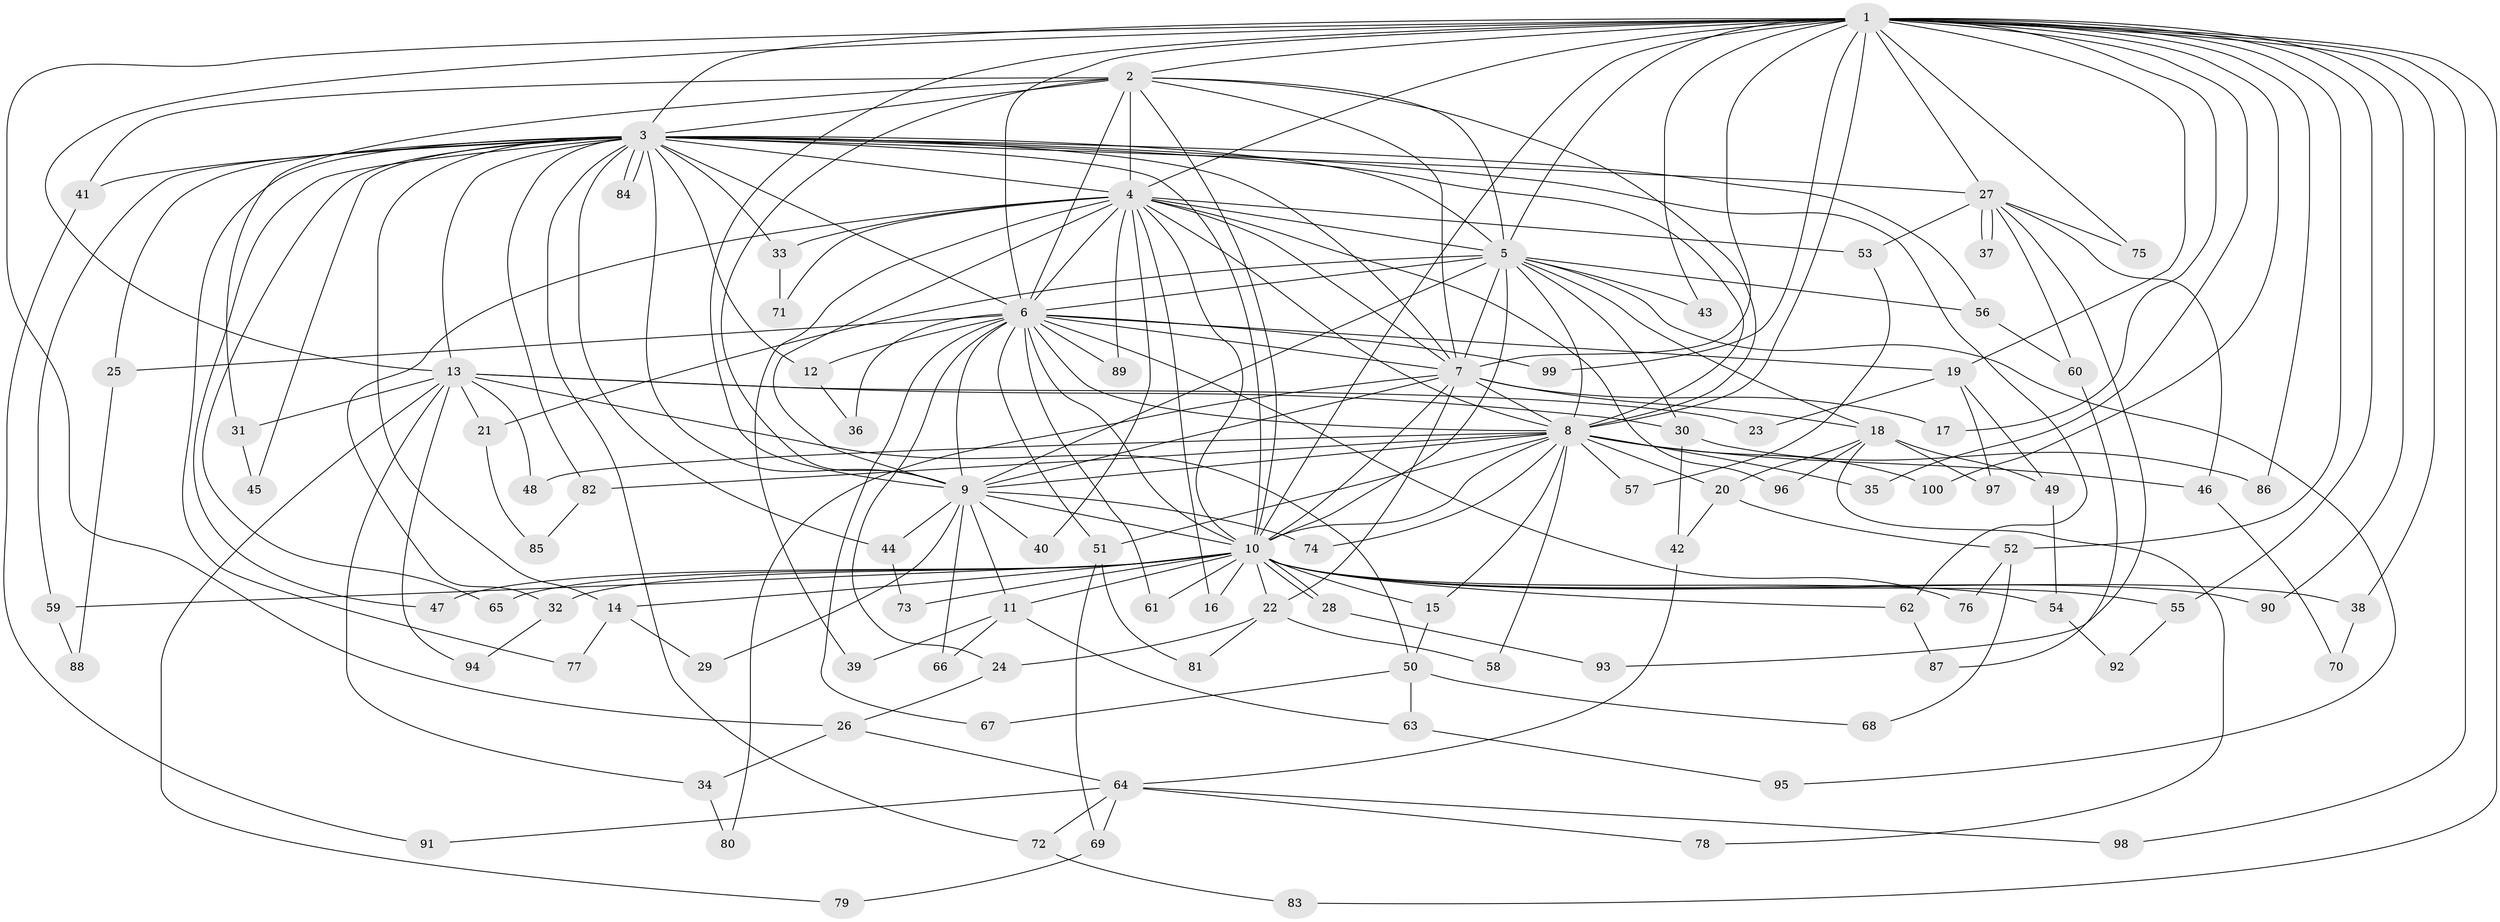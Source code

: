 // Generated by graph-tools (version 1.1) at 2025/38/02/21/25 10:38:52]
// undirected, 100 vertices, 225 edges
graph export_dot {
graph [start="1"]
  node [color=gray90,style=filled];
  1;
  2;
  3;
  4;
  5;
  6;
  7;
  8;
  9;
  10;
  11;
  12;
  13;
  14;
  15;
  16;
  17;
  18;
  19;
  20;
  21;
  22;
  23;
  24;
  25;
  26;
  27;
  28;
  29;
  30;
  31;
  32;
  33;
  34;
  35;
  36;
  37;
  38;
  39;
  40;
  41;
  42;
  43;
  44;
  45;
  46;
  47;
  48;
  49;
  50;
  51;
  52;
  53;
  54;
  55;
  56;
  57;
  58;
  59;
  60;
  61;
  62;
  63;
  64;
  65;
  66;
  67;
  68;
  69;
  70;
  71;
  72;
  73;
  74;
  75;
  76;
  77;
  78;
  79;
  80;
  81;
  82;
  83;
  84;
  85;
  86;
  87;
  88;
  89;
  90;
  91;
  92;
  93;
  94;
  95;
  96;
  97;
  98;
  99;
  100;
  1 -- 2;
  1 -- 3;
  1 -- 4;
  1 -- 5;
  1 -- 6;
  1 -- 7;
  1 -- 8;
  1 -- 9;
  1 -- 10;
  1 -- 13;
  1 -- 17;
  1 -- 19;
  1 -- 26;
  1 -- 27;
  1 -- 35;
  1 -- 38;
  1 -- 43;
  1 -- 52;
  1 -- 55;
  1 -- 75;
  1 -- 83;
  1 -- 86;
  1 -- 90;
  1 -- 98;
  1 -- 99;
  1 -- 100;
  2 -- 3;
  2 -- 4;
  2 -- 5;
  2 -- 6;
  2 -- 7;
  2 -- 8;
  2 -- 9;
  2 -- 10;
  2 -- 31;
  2 -- 41;
  3 -- 4;
  3 -- 5;
  3 -- 6;
  3 -- 7;
  3 -- 8;
  3 -- 9;
  3 -- 10;
  3 -- 12;
  3 -- 13;
  3 -- 14;
  3 -- 25;
  3 -- 27;
  3 -- 33;
  3 -- 41;
  3 -- 44;
  3 -- 45;
  3 -- 47;
  3 -- 56;
  3 -- 59;
  3 -- 62;
  3 -- 65;
  3 -- 72;
  3 -- 77;
  3 -- 82;
  3 -- 84;
  3 -- 84;
  4 -- 5;
  4 -- 6;
  4 -- 7;
  4 -- 8;
  4 -- 9;
  4 -- 10;
  4 -- 16;
  4 -- 32;
  4 -- 33;
  4 -- 39;
  4 -- 40;
  4 -- 53;
  4 -- 71;
  4 -- 89;
  4 -- 96;
  5 -- 6;
  5 -- 7;
  5 -- 8;
  5 -- 9;
  5 -- 10;
  5 -- 18;
  5 -- 21;
  5 -- 30;
  5 -- 43;
  5 -- 56;
  5 -- 95;
  6 -- 7;
  6 -- 8;
  6 -- 9;
  6 -- 10;
  6 -- 12;
  6 -- 19;
  6 -- 24;
  6 -- 25;
  6 -- 36;
  6 -- 51;
  6 -- 61;
  6 -- 67;
  6 -- 76;
  6 -- 89;
  6 -- 99;
  7 -- 8;
  7 -- 9;
  7 -- 10;
  7 -- 17;
  7 -- 18;
  7 -- 22;
  7 -- 80;
  8 -- 9;
  8 -- 10;
  8 -- 15;
  8 -- 20;
  8 -- 35;
  8 -- 46;
  8 -- 48;
  8 -- 51;
  8 -- 57;
  8 -- 58;
  8 -- 74;
  8 -- 82;
  8 -- 100;
  9 -- 10;
  9 -- 11;
  9 -- 29;
  9 -- 40;
  9 -- 44;
  9 -- 66;
  9 -- 74;
  10 -- 11;
  10 -- 14;
  10 -- 15;
  10 -- 16;
  10 -- 22;
  10 -- 28;
  10 -- 28;
  10 -- 32;
  10 -- 38;
  10 -- 47;
  10 -- 54;
  10 -- 55;
  10 -- 59;
  10 -- 61;
  10 -- 62;
  10 -- 65;
  10 -- 73;
  10 -- 90;
  11 -- 39;
  11 -- 63;
  11 -- 66;
  12 -- 36;
  13 -- 21;
  13 -- 23;
  13 -- 30;
  13 -- 31;
  13 -- 34;
  13 -- 48;
  13 -- 50;
  13 -- 79;
  13 -- 94;
  14 -- 29;
  14 -- 77;
  15 -- 50;
  18 -- 20;
  18 -- 49;
  18 -- 78;
  18 -- 96;
  18 -- 97;
  19 -- 23;
  19 -- 49;
  19 -- 97;
  20 -- 42;
  20 -- 52;
  21 -- 85;
  22 -- 24;
  22 -- 58;
  22 -- 81;
  24 -- 26;
  25 -- 88;
  26 -- 34;
  26 -- 64;
  27 -- 37;
  27 -- 37;
  27 -- 46;
  27 -- 53;
  27 -- 60;
  27 -- 75;
  27 -- 93;
  28 -- 93;
  30 -- 42;
  30 -- 86;
  31 -- 45;
  32 -- 94;
  33 -- 71;
  34 -- 80;
  38 -- 70;
  41 -- 91;
  42 -- 64;
  44 -- 73;
  46 -- 70;
  49 -- 54;
  50 -- 63;
  50 -- 67;
  50 -- 68;
  51 -- 69;
  51 -- 81;
  52 -- 68;
  52 -- 76;
  53 -- 57;
  54 -- 92;
  55 -- 92;
  56 -- 60;
  59 -- 88;
  60 -- 87;
  62 -- 87;
  63 -- 95;
  64 -- 69;
  64 -- 72;
  64 -- 78;
  64 -- 91;
  64 -- 98;
  69 -- 79;
  72 -- 83;
  82 -- 85;
}
